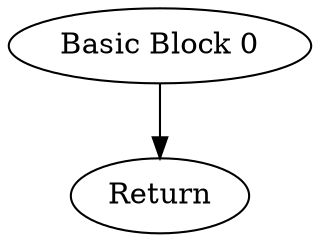 digraph CFG {
    // Define the basic block
    block0 [label="Basic Block 0"];

    // Define the return node
    ret_node [label="Return"];

    // Define the edges
    block0 -> ret_node;
}